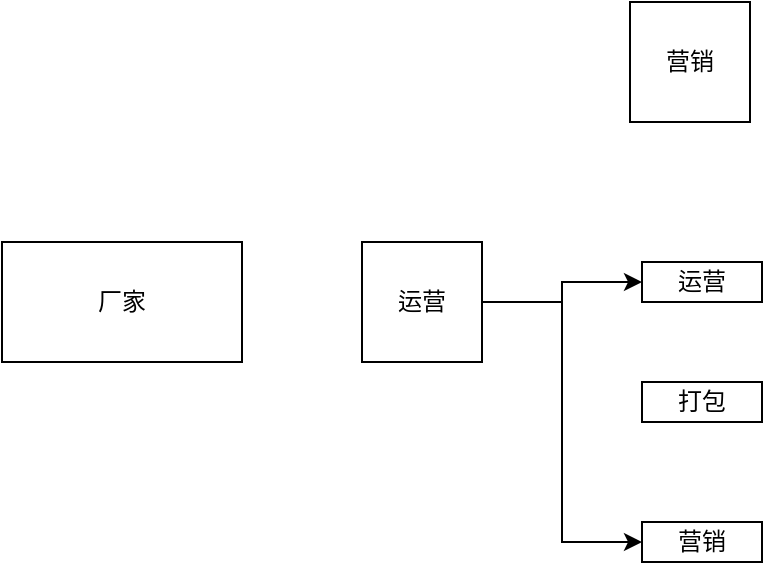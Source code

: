 <mxfile version="21.1.4" type="github">
  <diagram name="第 1 页" id="pDw50lKqcA2GNYHeys9O">
    <mxGraphModel dx="794" dy="430" grid="1" gridSize="10" guides="1" tooltips="1" connect="1" arrows="1" fold="1" page="1" pageScale="1" pageWidth="827" pageHeight="1169" math="0" shadow="0">
      <root>
        <mxCell id="0" />
        <mxCell id="1" parent="0" />
        <mxCell id="Sw2ekCHUGcid3mqKURrZ-1" value="厂家" style="rounded=0;whiteSpace=wrap;html=1;" vertex="1" parent="1">
          <mxGeometry x="70" y="140" width="120" height="60" as="geometry" />
        </mxCell>
        <mxCell id="Sw2ekCHUGcid3mqKURrZ-4" value="" style="edgeStyle=orthogonalEdgeStyle;rounded=0;orthogonalLoop=1;jettySize=auto;html=1;" edge="1" parent="1" source="Sw2ekCHUGcid3mqKURrZ-2" target="Sw2ekCHUGcid3mqKURrZ-3">
          <mxGeometry relative="1" as="geometry" />
        </mxCell>
        <mxCell id="Sw2ekCHUGcid3mqKURrZ-8" style="edgeStyle=orthogonalEdgeStyle;rounded=0;orthogonalLoop=1;jettySize=auto;html=1;exitX=1;exitY=0.5;exitDx=0;exitDy=0;entryX=0;entryY=0.5;entryDx=0;entryDy=0;" edge="1" parent="1" source="Sw2ekCHUGcid3mqKURrZ-2" target="Sw2ekCHUGcid3mqKURrZ-5">
          <mxGeometry relative="1" as="geometry" />
        </mxCell>
        <mxCell id="Sw2ekCHUGcid3mqKURrZ-2" value="运营" style="rounded=0;whiteSpace=wrap;html=1;" vertex="1" parent="1">
          <mxGeometry x="250" y="140" width="60" height="60" as="geometry" />
        </mxCell>
        <mxCell id="Sw2ekCHUGcid3mqKURrZ-3" value="运营" style="rounded=0;whiteSpace=wrap;html=1;" vertex="1" parent="1">
          <mxGeometry x="390" y="150" width="60" height="20" as="geometry" />
        </mxCell>
        <mxCell id="Sw2ekCHUGcid3mqKURrZ-5" value="营销" style="rounded=0;whiteSpace=wrap;html=1;" vertex="1" parent="1">
          <mxGeometry x="390" y="280" width="60" height="20" as="geometry" />
        </mxCell>
        <mxCell id="Sw2ekCHUGcid3mqKURrZ-11" value="营销" style="rounded=0;whiteSpace=wrap;html=1;" vertex="1" parent="1">
          <mxGeometry x="384" y="20" width="60" height="60" as="geometry" />
        </mxCell>
        <mxCell id="Sw2ekCHUGcid3mqKURrZ-15" value="打包" style="rounded=0;whiteSpace=wrap;html=1;" vertex="1" parent="1">
          <mxGeometry x="390" y="210" width="60" height="20" as="geometry" />
        </mxCell>
      </root>
    </mxGraphModel>
  </diagram>
</mxfile>

